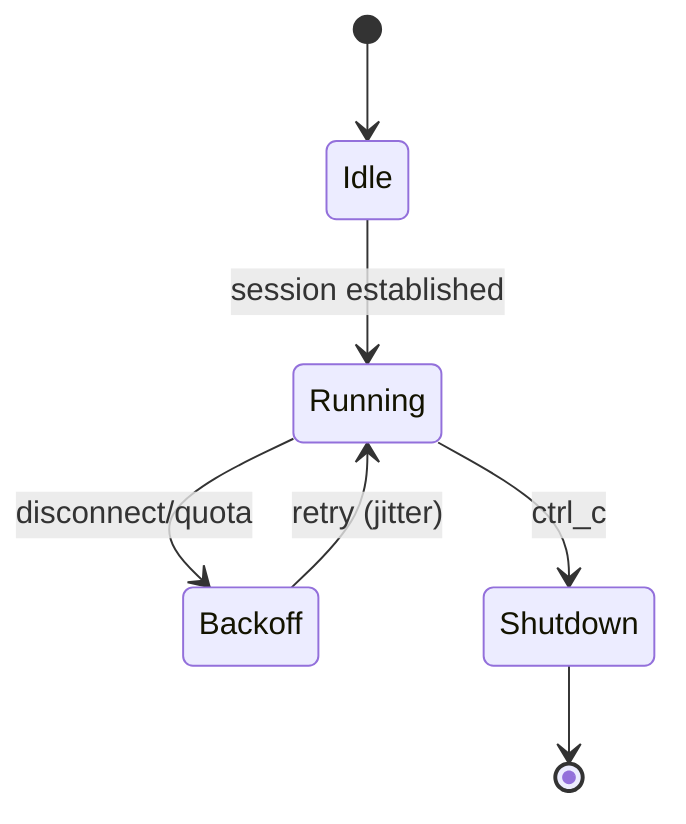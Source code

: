 stateDiagram-v2
  [*] --> Idle
  Idle --> Running: session established
  Running --> Backoff: disconnect/quota
  Backoff --> Running: retry (jitter)
  Running --> Shutdown: ctrl_c
  Shutdown --> [*]